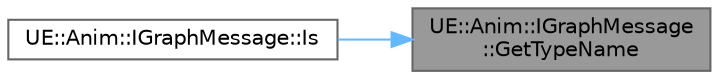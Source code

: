 digraph "UE::Anim::IGraphMessage::GetTypeName"
{
 // INTERACTIVE_SVG=YES
 // LATEX_PDF_SIZE
  bgcolor="transparent";
  edge [fontname=Helvetica,fontsize=10,labelfontname=Helvetica,labelfontsize=10];
  node [fontname=Helvetica,fontsize=10,shape=box,height=0.2,width=0.4];
  rankdir="RL";
  Node1 [id="Node000001",label="UE::Anim::IGraphMessage\l::GetTypeName",height=0.2,width=0.4,color="gray40", fillcolor="grey60", style="filled", fontcolor="black",tooltip=" "];
  Node1 -> Node2 [id="edge1_Node000001_Node000002",dir="back",color="steelblue1",style="solid",tooltip=" "];
  Node2 [id="Node000002",label="UE::Anim::IGraphMessage::Is",height=0.2,width=0.4,color="grey40", fillcolor="white", style="filled",URL="$df/db0/classUE_1_1Anim_1_1IGraphMessage.html#aa54b11dcedf4861c6b726b7c67a82891",tooltip=" "];
}
